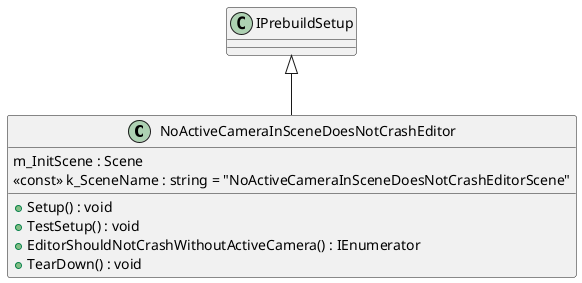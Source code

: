 @startuml
class NoActiveCameraInSceneDoesNotCrashEditor {
    m_InitScene : Scene
    <<const>> k_SceneName : string = "NoActiveCameraInSceneDoesNotCrashEditorScene"
    + Setup() : void
    + TestSetup() : void
    + EditorShouldNotCrashWithoutActiveCamera() : IEnumerator
    + TearDown() : void
}
IPrebuildSetup <|-- NoActiveCameraInSceneDoesNotCrashEditor
@enduml
